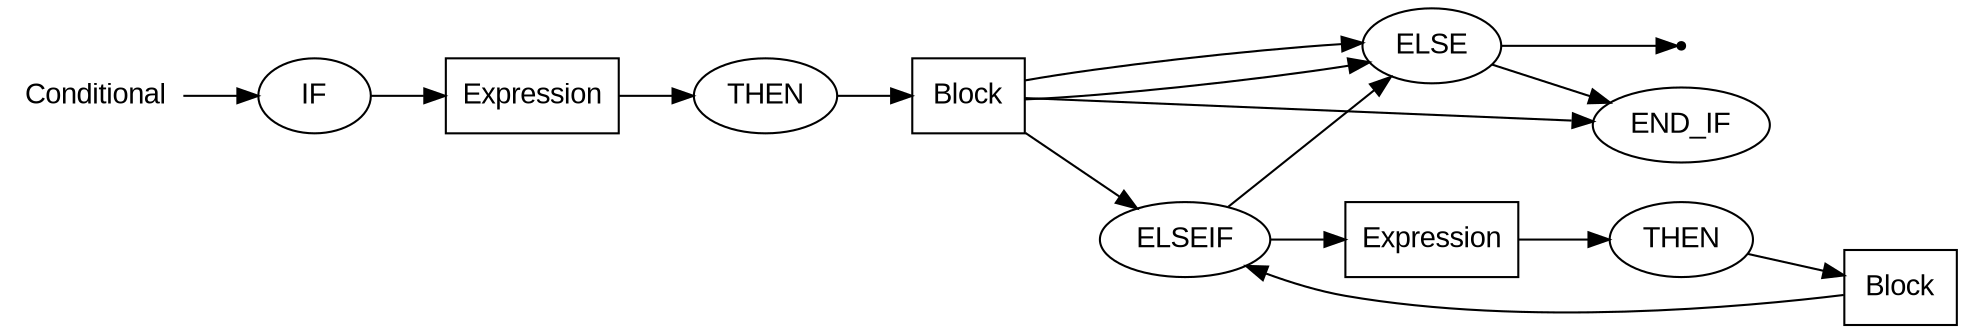 digraph CONDITIONAL {
  rankdir=LR;
  node [fontname="Arial"];
  start [label="Conditional" shape=plaintext];
  end [label="" shape=point];
  A [label="IF" shape=oval];
  B [label="Expression" shape=box];
  C [label="THEN" shape=oval];
  D [label="Block" shape=box];
  E [label="ELSE" shape=oval];
  F [label="END_IF" shape=oval];
  G [label="ELSEIF" shape=oval];
  H [label="Expression" shape=box];
  I [label="THEN" shape=oval];
  J [label="Block" shape=box];
  start -> A;
  A -> B;
  B -> C;
  C -> D;
  D -> E;
  D -> F;
  D -> G;
  D -> E;
  E -> F;
  E -> end;
  G -> H;
  G -> E;
  H -> I;
  I -> J;
  J -> G;
}